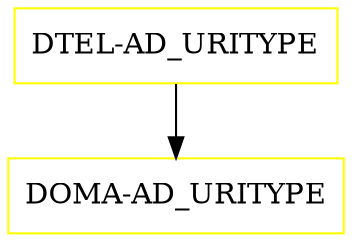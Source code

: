 digraph G {
  "DTEL-AD_URITYPE" [shape=box,color=yellow];
  "DOMA-AD_URITYPE" [shape=box,color=yellow,URL="./DOMA_AD_URITYPE.html"];
  "DTEL-AD_URITYPE" -> "DOMA-AD_URITYPE";
}
